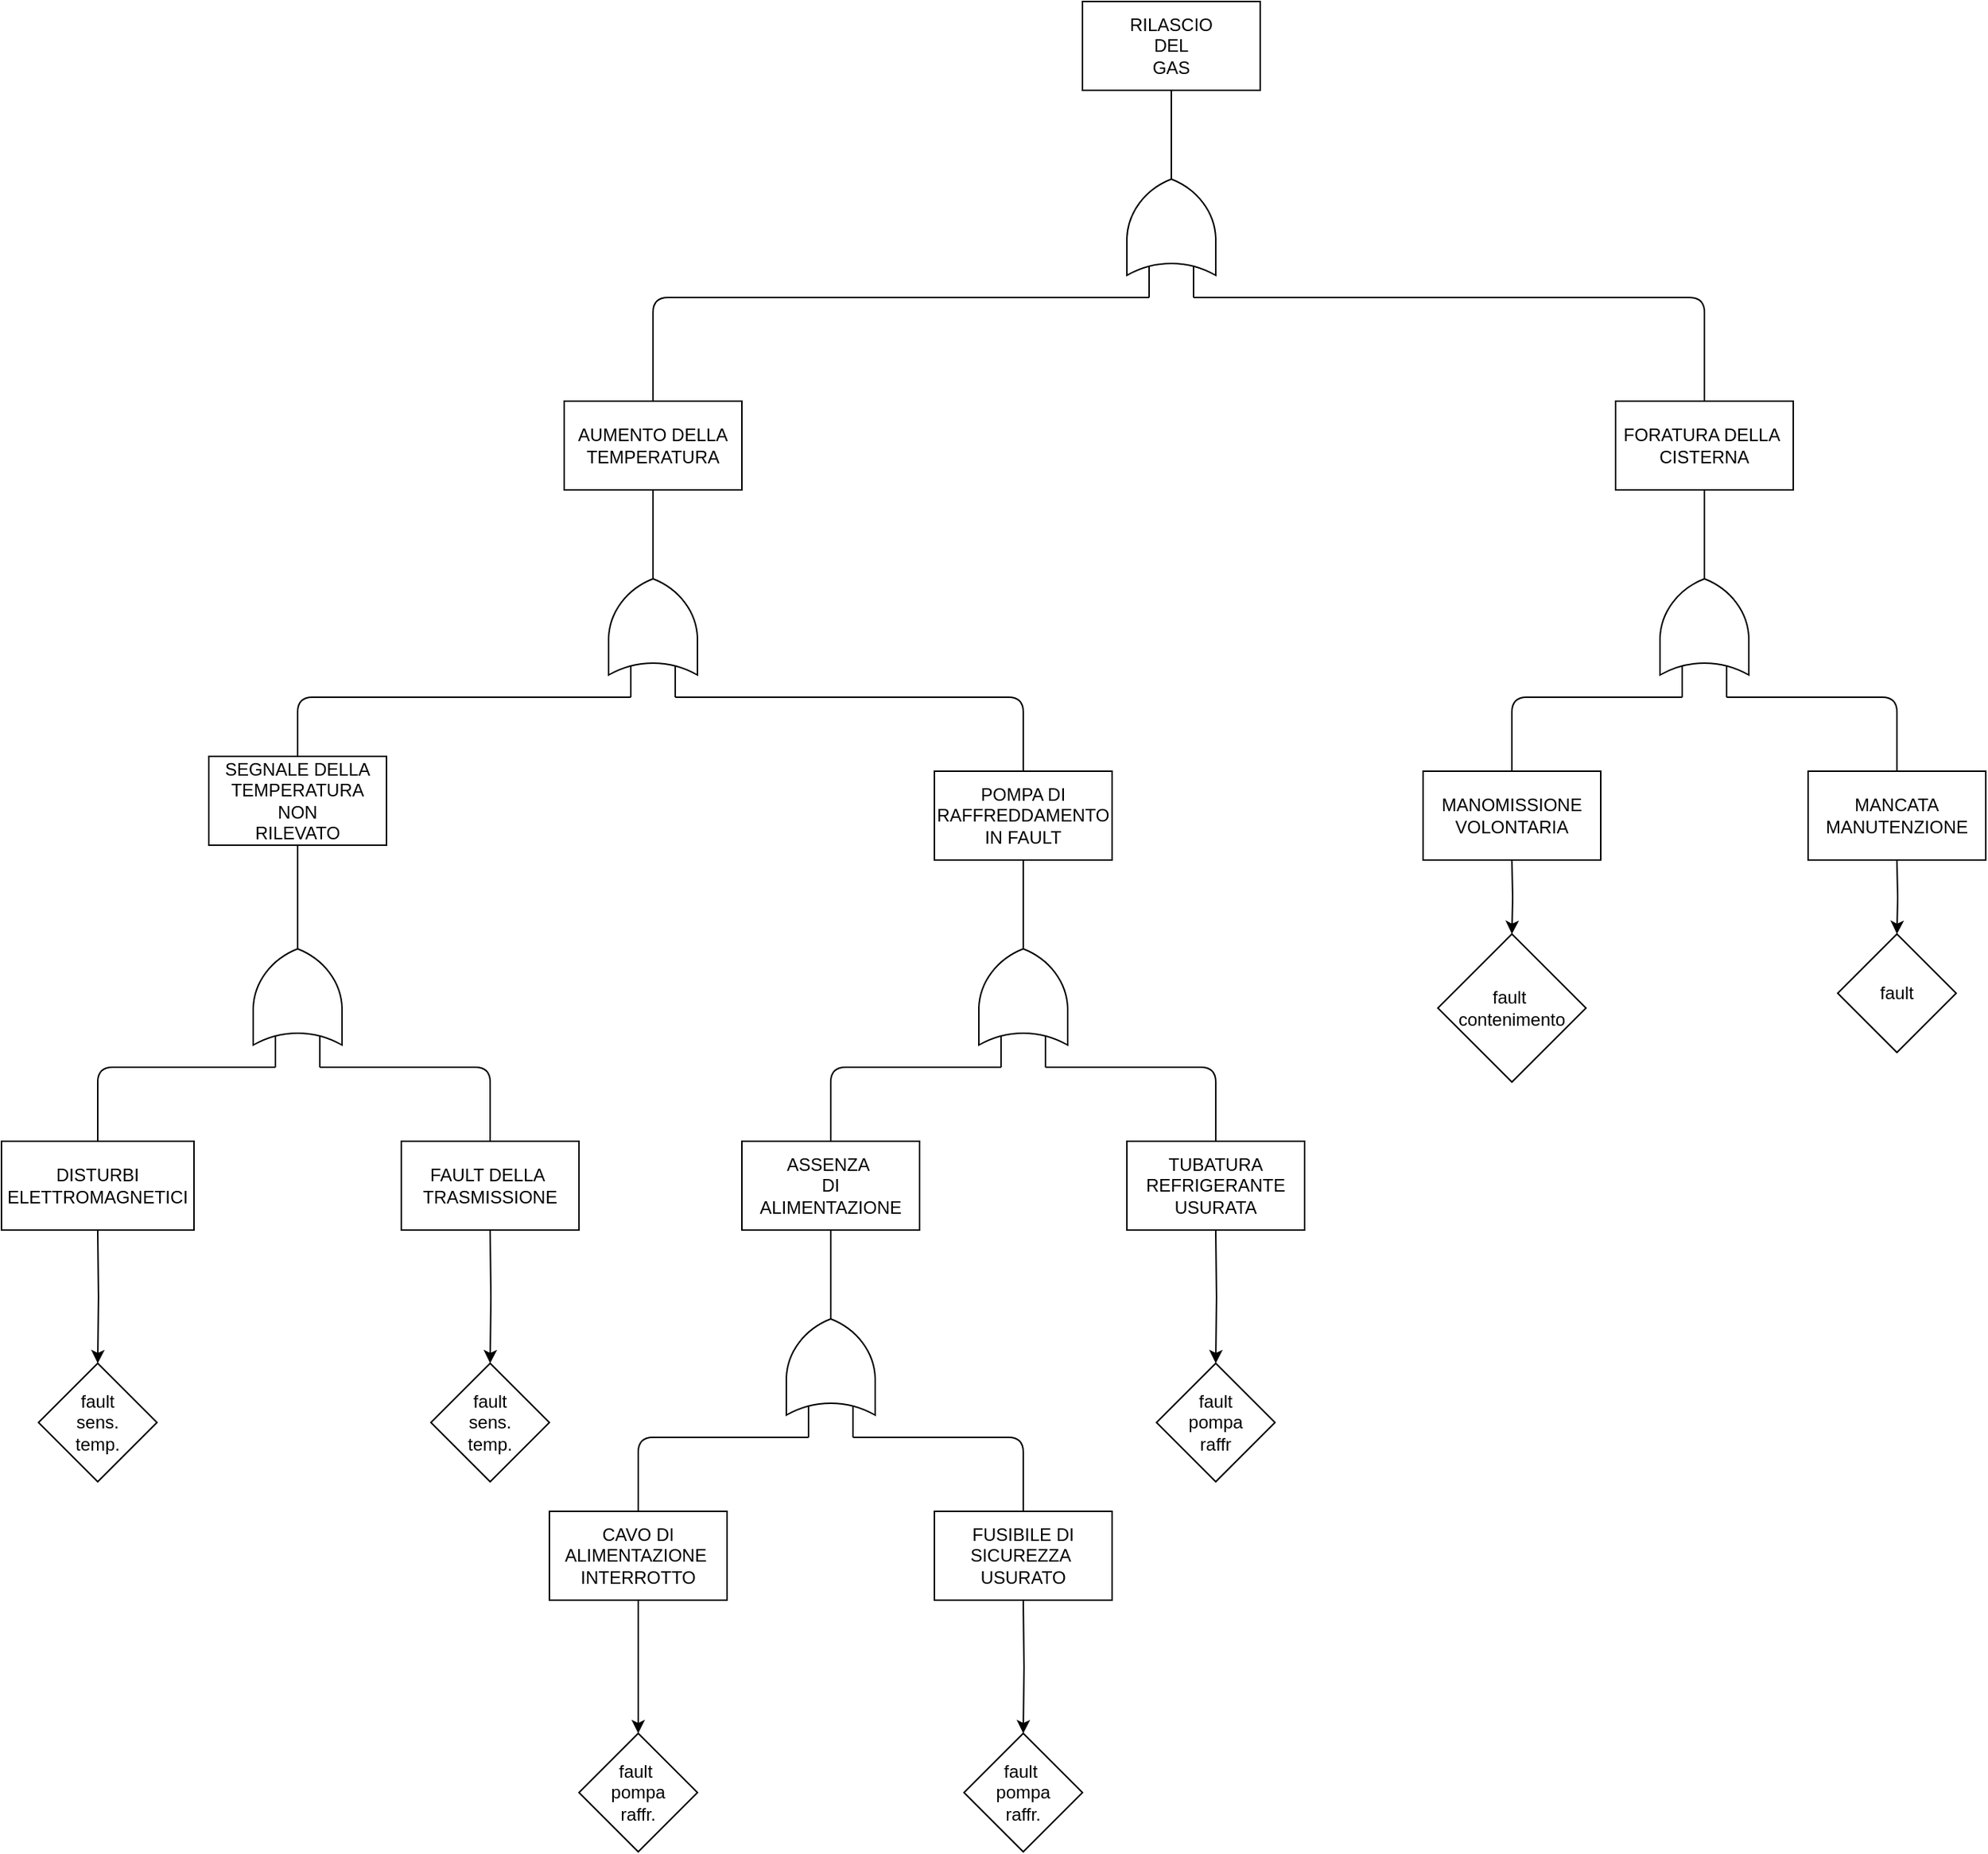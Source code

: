 <mxfile version="10.8.0" type="device"><diagram name="Page-1" id="7e0a89b8-554c-2b80-1dc8-d5c74ca68de4"><mxGraphModel dx="2494" dy="715" grid="1" gridSize="10" guides="1" tooltips="1" connect="1" arrows="1" fold="1" page="1" pageScale="1" pageWidth="1100" pageHeight="850" background="#ffffff" math="0" shadow="0"><root><mxCell id="0"/><mxCell id="1" parent="0"/><mxCell id="tTs4KMPU7DUqoju8eIW3-1" value="RILASCIO&lt;br&gt;DEL&lt;br&gt;GAS&lt;br&gt;" style="rounded=0;whiteSpace=wrap;html=1;" vertex="1" parent="1"><mxGeometry x="490" y="80" width="120" height="60" as="geometry"/></mxCell><mxCell id="tTs4KMPU7DUqoju8eIW3-2" value="" style="verticalLabelPosition=bottom;shadow=0;dashed=0;align=center;fillColor=#ffffff;html=1;verticalAlign=top;strokeWidth=1;shape=mxgraph.electrical.logic_gates.logic_gate;operation=or;rotation=-90;" vertex="1" parent="1"><mxGeometry x="500" y="200" width="100" height="60" as="geometry"/></mxCell><mxCell id="tTs4KMPU7DUqoju8eIW3-5" value="" style="endArrow=none;html=1;entryX=0.5;entryY=1;entryDx=0;entryDy=0;exitX=1;exitY=0.5;exitDx=0;exitDy=0;exitPerimeter=0;" edge="1" parent="1" source="tTs4KMPU7DUqoju8eIW3-2" target="tTs4KMPU7DUqoju8eIW3-1"><mxGeometry width="50" height="50" relative="1" as="geometry"><mxPoint x="410" y="240" as="sourcePoint"/><mxPoint x="460" y="190" as="targetPoint"/></mxGeometry></mxCell><mxCell id="tTs4KMPU7DUqoju8eIW3-6" value="" style="endArrow=none;html=1;entryX=0;entryY=0.25;entryDx=0;entryDy=0;entryPerimeter=0;" edge="1" parent="1" target="tTs4KMPU7DUqoju8eIW3-2"><mxGeometry width="50" height="50" relative="1" as="geometry"><mxPoint x="200" y="350" as="sourcePoint"/><mxPoint x="415" y="280" as="targetPoint"/><Array as="points"><mxPoint x="200" y="280"/></Array></mxGeometry></mxCell><mxCell id="tTs4KMPU7DUqoju8eIW3-7" value="AUMENTO DELLA&lt;br&gt;TEMPERATURA&lt;br&gt;" style="rounded=0;whiteSpace=wrap;html=1;" vertex="1" parent="1"><mxGeometry x="140" y="350" width="120" height="60" as="geometry"/></mxCell><mxCell id="tTs4KMPU7DUqoju8eIW3-8" value="" style="endArrow=none;html=1;entryX=0;entryY=0.75;entryDx=0;entryDy=0;entryPerimeter=0;exitX=0.5;exitY=0;exitDx=0;exitDy=0;" edge="1" parent="1" source="tTs4KMPU7DUqoju8eIW3-9" target="tTs4KMPU7DUqoju8eIW3-2"><mxGeometry width="50" height="50" relative="1" as="geometry"><mxPoint x="770" y="350" as="sourcePoint"/><mxPoint x="310" y="430" as="targetPoint"/><Array as="points"><mxPoint x="910" y="320"/><mxPoint x="910" y="280"/></Array></mxGeometry></mxCell><mxCell id="tTs4KMPU7DUqoju8eIW3-11" value="" style="edgeStyle=orthogonalEdgeStyle;rounded=0;orthogonalLoop=1;jettySize=auto;html=1;" edge="1" parent="1" source="tTs4KMPU7DUqoju8eIW3-9"><mxGeometry relative="1" as="geometry"><mxPoint x="910" y="490" as="targetPoint"/></mxGeometry></mxCell><mxCell id="tTs4KMPU7DUqoju8eIW3-9" value="FORATURA DELLA&amp;nbsp;&lt;br&gt;CISTERNA&lt;br&gt;" style="rounded=0;whiteSpace=wrap;html=1;" vertex="1" parent="1"><mxGeometry x="850" y="350" width="120" height="60" as="geometry"/></mxCell><mxCell id="tTs4KMPU7DUqoju8eIW3-13" value="" style="verticalLabelPosition=bottom;shadow=0;dashed=0;align=center;fillColor=#ffffff;html=1;verticalAlign=top;strokeWidth=1;shape=mxgraph.electrical.logic_gates.logic_gate;operation=or;rotation=-90;" vertex="1" parent="1"><mxGeometry x="860" y="470" width="100" height="60" as="geometry"/></mxCell><mxCell id="tTs4KMPU7DUqoju8eIW3-16" value="" style="endArrow=none;html=1;entryX=0;entryY=0.25;entryDx=0;entryDy=0;entryPerimeter=0;" edge="1" parent="1" target="tTs4KMPU7DUqoju8eIW3-13"><mxGeometry width="50" height="50" relative="1" as="geometry"><mxPoint x="780" y="600" as="sourcePoint"/><mxPoint x="875" y="550" as="targetPoint"/><Array as="points"><mxPoint x="780" y="550"/></Array></mxGeometry></mxCell><mxCell id="tTs4KMPU7DUqoju8eIW3-17" value="" style="endArrow=none;html=1;exitX=0;exitY=0.75;exitDx=0;exitDy=0;exitPerimeter=0;" edge="1" parent="1" source="tTs4KMPU7DUqoju8eIW3-13"><mxGeometry width="50" height="50" relative="1" as="geometry"><mxPoint x="1000" y="580" as="sourcePoint"/><mxPoint x="1040" y="600" as="targetPoint"/><Array as="points"><mxPoint x="1040" y="550"/></Array></mxGeometry></mxCell><mxCell id="tTs4KMPU7DUqoju8eIW3-18" value="MANCATA MANUTENZIONE" style="rounded=0;whiteSpace=wrap;html=1;" vertex="1" parent="1"><mxGeometry x="980" y="600" width="120" height="60" as="geometry"/></mxCell><mxCell id="tTs4KMPU7DUqoju8eIW3-19" value="MANOMISSIONE&lt;br&gt;VOLONTARIA&lt;br&gt;" style="rounded=0;whiteSpace=wrap;html=1;" vertex="1" parent="1"><mxGeometry x="720" y="600" width="120" height="60" as="geometry"/></mxCell><mxCell id="tTs4KMPU7DUqoju8eIW3-20" value="" style="verticalLabelPosition=bottom;shadow=0;dashed=0;align=center;fillColor=#ffffff;html=1;verticalAlign=top;strokeWidth=1;shape=mxgraph.electrical.logic_gates.logic_gate;operation=or;rotation=-90;" vertex="1" parent="1"><mxGeometry x="150" y="470" width="100" height="60" as="geometry"/></mxCell><mxCell id="tTs4KMPU7DUqoju8eIW3-22" value="" style="endArrow=none;html=1;entryX=0.5;entryY=1;entryDx=0;entryDy=0;exitX=1;exitY=0.5;exitDx=0;exitDy=0;exitPerimeter=0;" edge="1" parent="1" source="tTs4KMPU7DUqoju8eIW3-20" target="tTs4KMPU7DUqoju8eIW3-7"><mxGeometry width="50" height="50" relative="1" as="geometry"><mxPoint x="260" y="730" as="sourcePoint"/><mxPoint x="310" y="680" as="targetPoint"/></mxGeometry></mxCell><mxCell id="tTs4KMPU7DUqoju8eIW3-24" value="" style="endArrow=none;html=1;exitX=0;exitY=0.75;exitDx=0;exitDy=0;exitPerimeter=0;" edge="1" parent="1" source="tTs4KMPU7DUqoju8eIW3-20"><mxGeometry width="50" height="50" relative="1" as="geometry"><mxPoint x="335" y="550" as="sourcePoint"/><mxPoint x="450" y="600" as="targetPoint"/><Array as="points"><mxPoint x="450" y="550"/></Array></mxGeometry></mxCell><mxCell id="tTs4KMPU7DUqoju8eIW3-25" value="POMPA DI&lt;br&gt;RAFFREDDAMENTO&lt;br&gt;IN FAULT&lt;br&gt;" style="rounded=0;whiteSpace=wrap;html=1;" vertex="1" parent="1"><mxGeometry x="390" y="600" width="120" height="60" as="geometry"/></mxCell><mxCell id="tTs4KMPU7DUqoju8eIW3-26" value="SEGNALE DELLA TEMPERATURA NON&lt;br&gt;RILEVATO&lt;br&gt;" style="rounded=0;whiteSpace=wrap;html=1;" vertex="1" parent="1"><mxGeometry x="-100" y="590" width="120" height="60" as="geometry"/></mxCell><mxCell id="tTs4KMPU7DUqoju8eIW3-27" value="" style="edgeStyle=orthogonalEdgeStyle;rounded=0;orthogonalLoop=1;jettySize=auto;html=1;" edge="1" parent="1"><mxGeometry relative="1" as="geometry"><mxPoint x="450" y="660" as="sourcePoint"/><mxPoint x="450" y="740" as="targetPoint"/></mxGeometry></mxCell><mxCell id="tTs4KMPU7DUqoju8eIW3-28" value="" style="verticalLabelPosition=bottom;shadow=0;dashed=0;align=center;fillColor=#ffffff;html=1;verticalAlign=top;strokeWidth=1;shape=mxgraph.electrical.logic_gates.logic_gate;operation=or;rotation=-90;" vertex="1" parent="1"><mxGeometry x="400" y="720" width="100" height="60" as="geometry"/></mxCell><mxCell id="tTs4KMPU7DUqoju8eIW3-29" value="" style="endArrow=none;html=1;entryX=0;entryY=0.25;entryDx=0;entryDy=0;entryPerimeter=0;" edge="1" parent="1" target="tTs4KMPU7DUqoju8eIW3-28"><mxGeometry width="50" height="50" relative="1" as="geometry"><mxPoint x="320" y="850" as="sourcePoint"/><mxPoint x="415" y="800" as="targetPoint"/><Array as="points"><mxPoint x="320" y="800"/></Array></mxGeometry></mxCell><mxCell id="tTs4KMPU7DUqoju8eIW3-30" value="" style="endArrow=none;html=1;exitX=0;exitY=0.75;exitDx=0;exitDy=0;exitPerimeter=0;" edge="1" parent="1" source="tTs4KMPU7DUqoju8eIW3-28"><mxGeometry width="50" height="50" relative="1" as="geometry"><mxPoint x="540" y="830" as="sourcePoint"/><mxPoint x="580" y="850" as="targetPoint"/><Array as="points"><mxPoint x="580" y="800"/></Array></mxGeometry></mxCell><mxCell id="tTs4KMPU7DUqoju8eIW3-31" value="TUBATURA REFRIGERANTE&lt;br&gt;USURATA&lt;br&gt;" style="rounded=0;whiteSpace=wrap;html=1;" vertex="1" parent="1"><mxGeometry x="520" y="850" width="120" height="60" as="geometry"/></mxCell><mxCell id="tTs4KMPU7DUqoju8eIW3-32" value="ASSENZA&amp;nbsp;&lt;br&gt;DI&lt;br&gt;ALIMENTAZIONE&lt;br&gt;" style="rounded=0;whiteSpace=wrap;html=1;" vertex="1" parent="1"><mxGeometry x="260" y="850" width="120" height="60" as="geometry"/></mxCell><mxCell id="tTs4KMPU7DUqoju8eIW3-33" value="" style="edgeStyle=orthogonalEdgeStyle;rounded=0;orthogonalLoop=1;jettySize=auto;html=1;" edge="1" parent="1"><mxGeometry relative="1" as="geometry"><mxPoint x="320" y="910" as="sourcePoint"/><mxPoint x="320" y="990" as="targetPoint"/></mxGeometry></mxCell><mxCell id="tTs4KMPU7DUqoju8eIW3-34" value="" style="verticalLabelPosition=bottom;shadow=0;dashed=0;align=center;fillColor=#ffffff;html=1;verticalAlign=top;strokeWidth=1;shape=mxgraph.electrical.logic_gates.logic_gate;operation=or;rotation=-90;" vertex="1" parent="1"><mxGeometry x="270" y="970" width="100" height="60" as="geometry"/></mxCell><mxCell id="tTs4KMPU7DUqoju8eIW3-35" value="" style="endArrow=none;html=1;entryX=0;entryY=0.25;entryDx=0;entryDy=0;entryPerimeter=0;" edge="1" parent="1" target="tTs4KMPU7DUqoju8eIW3-34"><mxGeometry width="50" height="50" relative="1" as="geometry"><mxPoint x="190" y="1100" as="sourcePoint"/><mxPoint x="285" y="1050" as="targetPoint"/><Array as="points"><mxPoint x="190" y="1050"/></Array></mxGeometry></mxCell><mxCell id="tTs4KMPU7DUqoju8eIW3-36" value="" style="endArrow=none;html=1;exitX=0;exitY=0.75;exitDx=0;exitDy=0;exitPerimeter=0;" edge="1" parent="1" source="tTs4KMPU7DUqoju8eIW3-34"><mxGeometry width="50" height="50" relative="1" as="geometry"><mxPoint x="410" y="1080" as="sourcePoint"/><mxPoint x="450" y="1100" as="targetPoint"/><Array as="points"><mxPoint x="450" y="1050"/></Array></mxGeometry></mxCell><mxCell id="tTs4KMPU7DUqoju8eIW3-37" value="FUSIBILE DI&lt;br&gt;SICUREZZA&amp;nbsp;&lt;br&gt;USURATO&lt;br&gt;" style="rounded=0;whiteSpace=wrap;html=1;" vertex="1" parent="1"><mxGeometry x="390" y="1100" width="120" height="60" as="geometry"/></mxCell><mxCell id="tTs4KMPU7DUqoju8eIW3-40" value="" style="edgeStyle=orthogonalEdgeStyle;rounded=0;orthogonalLoop=1;jettySize=auto;html=1;entryX=0.5;entryY=0;entryDx=0;entryDy=0;" edge="1" parent="1" source="tTs4KMPU7DUqoju8eIW3-38" target="tTs4KMPU7DUqoju8eIW3-41"><mxGeometry relative="1" as="geometry"><mxPoint x="190" y="1240" as="targetPoint"/></mxGeometry></mxCell><mxCell id="tTs4KMPU7DUqoju8eIW3-38" value="CAVO DI ALIMENTAZIONE&amp;nbsp;&lt;br&gt;INTERROTTO&lt;br&gt;" style="rounded=0;whiteSpace=wrap;html=1;" vertex="1" parent="1"><mxGeometry x="130" y="1100" width="120" height="60" as="geometry"/></mxCell><mxCell id="tTs4KMPU7DUqoju8eIW3-41" value="fault&amp;nbsp;&lt;br&gt;pompa&lt;br&gt;raffr.&lt;br&gt;" style="rhombus;whiteSpace=wrap;html=1;" vertex="1" parent="1"><mxGeometry x="150" y="1250" width="80" height="80" as="geometry"/></mxCell><mxCell id="tTs4KMPU7DUqoju8eIW3-43" value="" style="edgeStyle=orthogonalEdgeStyle;rounded=0;orthogonalLoop=1;jettySize=auto;html=1;entryX=0.5;entryY=0;entryDx=0;entryDy=0;" edge="1" parent="1" target="tTs4KMPU7DUqoju8eIW3-44"><mxGeometry relative="1" as="geometry"><mxPoint x="450" y="1160" as="sourcePoint"/><mxPoint x="450" y="1240" as="targetPoint"/></mxGeometry></mxCell><mxCell id="tTs4KMPU7DUqoju8eIW3-44" value="fault&amp;nbsp;&lt;br&gt;pompa&lt;br&gt;raffr.&lt;br&gt;" style="rhombus;whiteSpace=wrap;html=1;" vertex="1" parent="1"><mxGeometry x="410" y="1250" width="80" height="80" as="geometry"/></mxCell><mxCell id="tTs4KMPU7DUqoju8eIW3-45" value="" style="edgeStyle=orthogonalEdgeStyle;rounded=0;orthogonalLoop=1;jettySize=auto;html=1;entryX=0.5;entryY=0;entryDx=0;entryDy=0;" edge="1" parent="1" target="tTs4KMPU7DUqoju8eIW3-46"><mxGeometry relative="1" as="geometry"><mxPoint x="580" y="910" as="sourcePoint"/><mxPoint x="580" y="990" as="targetPoint"/></mxGeometry></mxCell><mxCell id="tTs4KMPU7DUqoju8eIW3-46" value="fault&lt;br&gt;pompa&lt;br&gt;raffr&lt;br&gt;" style="rhombus;whiteSpace=wrap;html=1;" vertex="1" parent="1"><mxGeometry x="540" y="1000" width="80" height="80" as="geometry"/></mxCell><mxCell id="tTs4KMPU7DUqoju8eIW3-49" value="" style="edgeStyle=orthogonalEdgeStyle;rounded=0;orthogonalLoop=1;jettySize=auto;html=1;entryX=0.5;entryY=0;entryDx=0;entryDy=0;" edge="1" parent="1" target="tTs4KMPU7DUqoju8eIW3-50"><mxGeometry relative="1" as="geometry"><mxPoint x="780" y="660" as="sourcePoint"/><mxPoint x="780" y="740" as="targetPoint"/></mxGeometry></mxCell><mxCell id="tTs4KMPU7DUqoju8eIW3-50" value="fault&amp;nbsp;&lt;br&gt;contenimento&lt;br&gt;" style="rhombus;whiteSpace=wrap;html=1;" vertex="1" parent="1"><mxGeometry x="730" y="710" width="100" height="100" as="geometry"/></mxCell><mxCell id="tTs4KMPU7DUqoju8eIW3-51" value="" style="edgeStyle=orthogonalEdgeStyle;rounded=0;orthogonalLoop=1;jettySize=auto;html=1;entryX=0.5;entryY=0;entryDx=0;entryDy=0;" edge="1" parent="1" target="tTs4KMPU7DUqoju8eIW3-52"><mxGeometry relative="1" as="geometry"><mxPoint x="1040" y="660" as="sourcePoint"/><mxPoint x="1040" y="740" as="targetPoint"/></mxGeometry></mxCell><mxCell id="tTs4KMPU7DUqoju8eIW3-52" value="fault" style="rhombus;whiteSpace=wrap;html=1;" vertex="1" parent="1"><mxGeometry x="1000" y="710" width="80" height="80" as="geometry"/></mxCell><mxCell id="tTs4KMPU7DUqoju8eIW3-53" value="" style="verticalLabelPosition=bottom;shadow=0;dashed=0;align=center;fillColor=#ffffff;html=1;verticalAlign=top;strokeWidth=1;shape=mxgraph.electrical.logic_gates.logic_gate;operation=or;rotation=-90;" vertex="1" parent="1"><mxGeometry x="-90" y="720" width="100" height="60" as="geometry"/></mxCell><mxCell id="tTs4KMPU7DUqoju8eIW3-54" value="" style="endArrow=none;html=1;entryX=0;entryY=0.25;entryDx=0;entryDy=0;entryPerimeter=0;exitX=0.5;exitY=0;exitDx=0;exitDy=0;" edge="1" parent="1" target="tTs4KMPU7DUqoju8eIW3-53" source="tTs4KMPU7DUqoju8eIW3-57"><mxGeometry width="50" height="50" relative="1" as="geometry"><mxPoint x="-170" y="850" as="sourcePoint"/><mxPoint x="-75" y="800" as="targetPoint"/><Array as="points"><mxPoint x="-175" y="800"/></Array></mxGeometry></mxCell><mxCell id="tTs4KMPU7DUqoju8eIW3-55" value="" style="endArrow=none;html=1;exitX=0;exitY=0.75;exitDx=0;exitDy=0;exitPerimeter=0;" edge="1" parent="1" source="tTs4KMPU7DUqoju8eIW3-53"><mxGeometry width="50" height="50" relative="1" as="geometry"><mxPoint x="50" y="830" as="sourcePoint"/><mxPoint x="90" y="850" as="targetPoint"/><Array as="points"><mxPoint x="90" y="800"/></Array></mxGeometry></mxCell><mxCell id="tTs4KMPU7DUqoju8eIW3-56" value="FAULT DELLA&amp;nbsp;&lt;br&gt;TRASMISSIONE&lt;br&gt;" style="rounded=0;whiteSpace=wrap;html=1;" vertex="1" parent="1"><mxGeometry x="30" y="850" width="120" height="60" as="geometry"/></mxCell><mxCell id="tTs4KMPU7DUqoju8eIW3-57" value="DISTURBI&lt;br&gt;ELETTROMAGNETICI&lt;br&gt;" style="rounded=0;whiteSpace=wrap;html=1;" vertex="1" parent="1"><mxGeometry x="-240" y="850" width="130" height="60" as="geometry"/></mxCell><mxCell id="tTs4KMPU7DUqoju8eIW3-58" value="" style="endArrow=none;html=1;entryX=0.5;entryY=1;entryDx=0;entryDy=0;exitX=1;exitY=0.5;exitDx=0;exitDy=0;exitPerimeter=0;" edge="1" parent="1" source="tTs4KMPU7DUqoju8eIW3-53" target="tTs4KMPU7DUqoju8eIW3-26"><mxGeometry width="50" height="50" relative="1" as="geometry"><mxPoint x="-210" y="730" as="sourcePoint"/><mxPoint x="-160" y="680" as="targetPoint"/></mxGeometry></mxCell><mxCell id="tTs4KMPU7DUqoju8eIW3-59" value="" style="endArrow=none;html=1;exitX=0.5;exitY=0;exitDx=0;exitDy=0;entryX=0;entryY=0.25;entryDx=0;entryDy=0;entryPerimeter=0;" edge="1" parent="1" source="tTs4KMPU7DUqoju8eIW3-26" target="tTs4KMPU7DUqoju8eIW3-20"><mxGeometry width="50" height="50" relative="1" as="geometry"><mxPoint x="30" y="550" as="sourcePoint"/><mxPoint x="80" y="500" as="targetPoint"/><Array as="points"><mxPoint x="-40" y="550"/></Array></mxGeometry></mxCell><mxCell id="tTs4KMPU7DUqoju8eIW3-60" value="" style="edgeStyle=orthogonalEdgeStyle;rounded=0;orthogonalLoop=1;jettySize=auto;html=1;entryX=0.5;entryY=0;entryDx=0;entryDy=0;" edge="1" parent="1" target="tTs4KMPU7DUqoju8eIW3-61"><mxGeometry relative="1" as="geometry"><mxPoint x="-175" y="910" as="sourcePoint"/><mxPoint x="-175" y="990" as="targetPoint"/></mxGeometry></mxCell><mxCell id="tTs4KMPU7DUqoju8eIW3-61" value="fault&lt;br&gt;sens.&lt;br&gt;temp.&lt;br&gt;" style="rhombus;whiteSpace=wrap;html=1;" vertex="1" parent="1"><mxGeometry x="-215" y="1000" width="80" height="80" as="geometry"/></mxCell><mxCell id="tTs4KMPU7DUqoju8eIW3-62" value="" style="edgeStyle=orthogonalEdgeStyle;rounded=0;orthogonalLoop=1;jettySize=auto;html=1;entryX=0.5;entryY=0;entryDx=0;entryDy=0;" edge="1" parent="1" target="tTs4KMPU7DUqoju8eIW3-63"><mxGeometry relative="1" as="geometry"><mxPoint x="90" y="910" as="sourcePoint"/><mxPoint x="90" y="990" as="targetPoint"/></mxGeometry></mxCell><mxCell id="tTs4KMPU7DUqoju8eIW3-63" value="fault&lt;br&gt;sens.&lt;br&gt;temp.&lt;br&gt;" style="rhombus;whiteSpace=wrap;html=1;" vertex="1" parent="1"><mxGeometry x="50" y="1000" width="80" height="80" as="geometry"/></mxCell></root></mxGraphModel></diagram></mxfile>